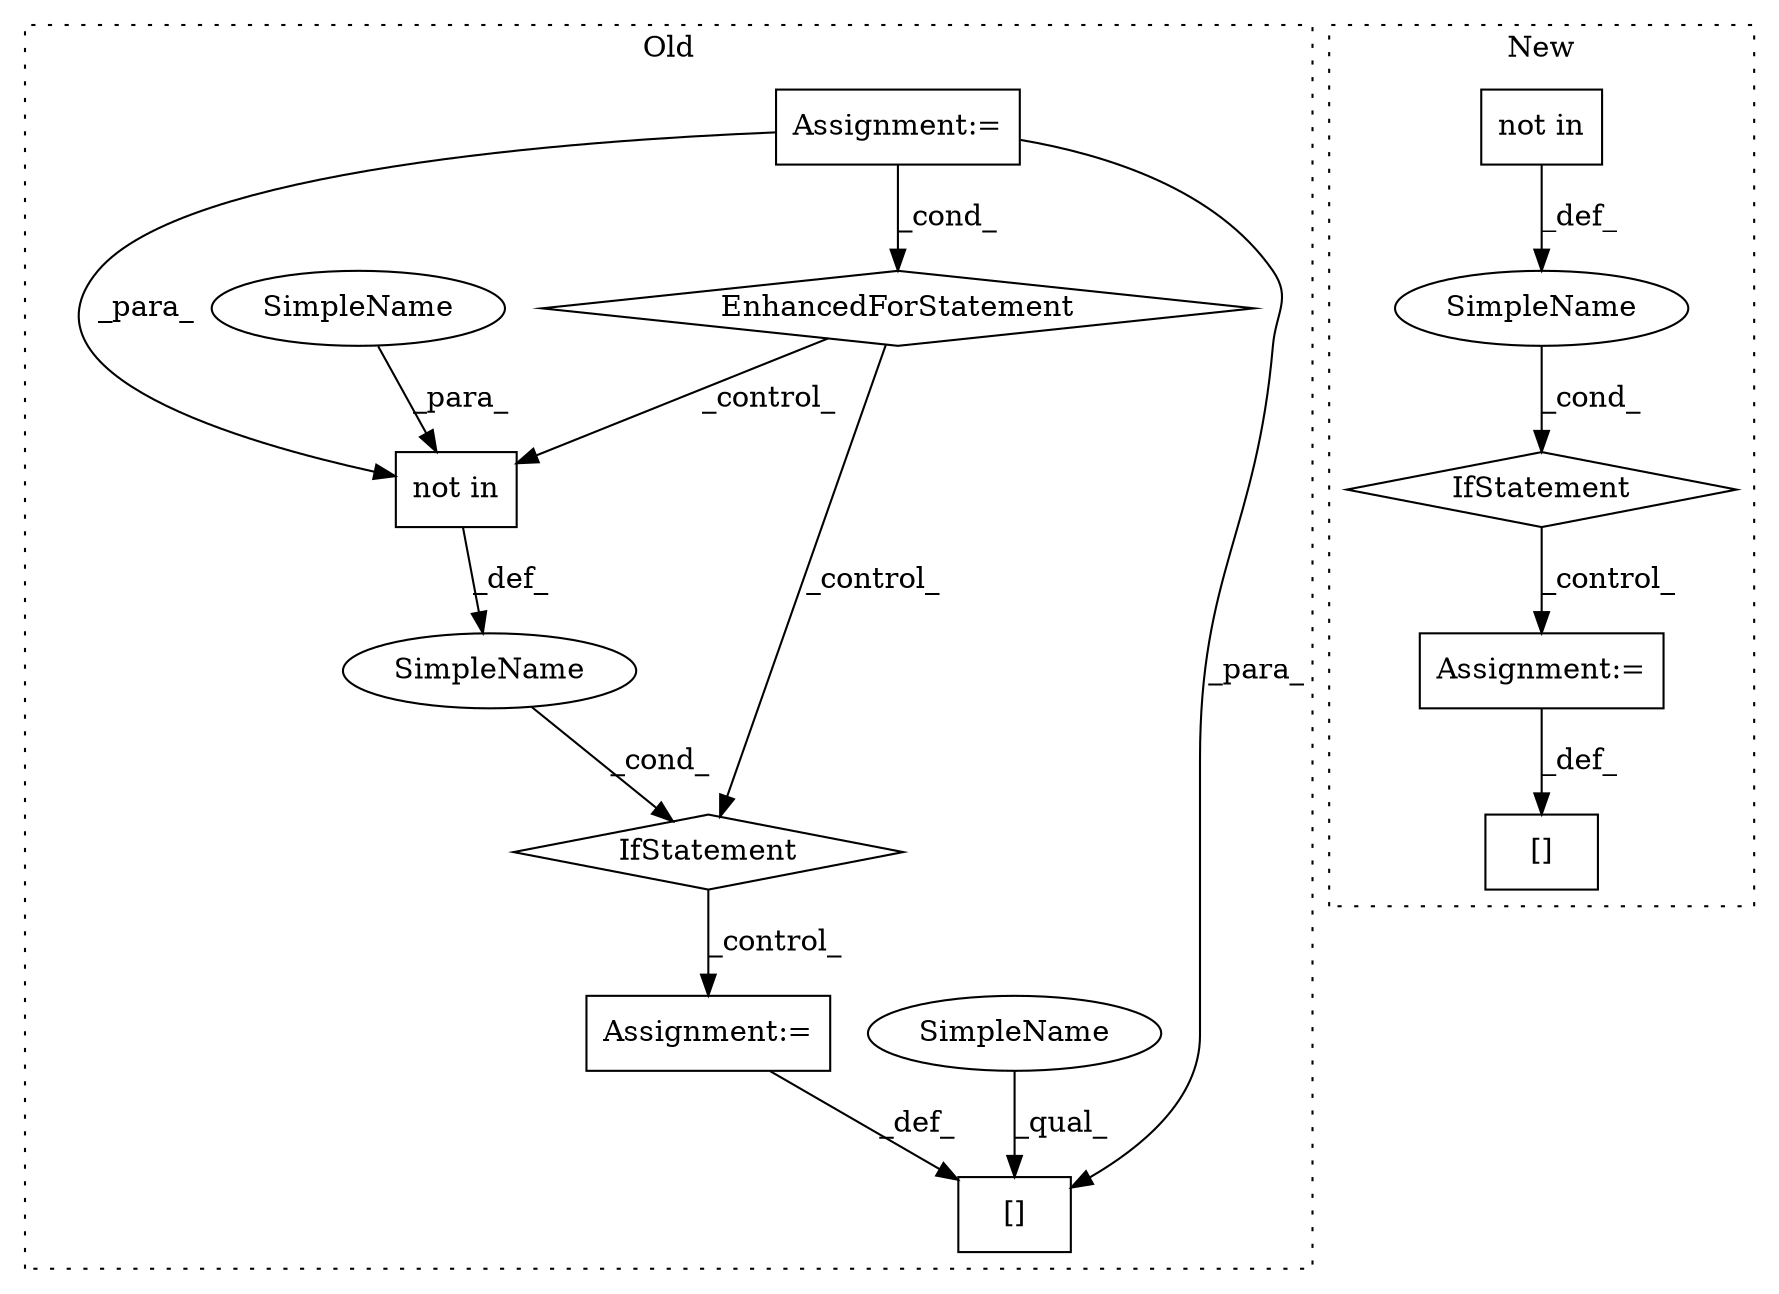 digraph G {
subgraph cluster0 {
1 [label="not in" a="108" s="6625" l="15" shape="box"];
3 [label="IfStatement" a="25" s="6613,6640" l="12,2" shape="diamond"];
4 [label="Assignment:=" a="7" s="6663" l="1" shape="box"];
5 [label="SimpleName" a="42" s="" l="" shape="ellipse"];
6 [label="[]" a="2" s="6654,6662" l="5,1" shape="box"];
11 [label="EnhancedForStatement" a="70" s="6526,6601" l="57,2" shape="diamond"];
12 [label="Assignment:=" a="7" s="6526,6601" l="57,2" shape="box"];
13 [label="SimpleName" a="42" s="6654" l="4" shape="ellipse"];
14 [label="SimpleName" a="42" s="6636" l="4" shape="ellipse"];
label = "Old";
style="dotted";
}
subgraph cluster1 {
2 [label="[]" a="2" s="12065,12089" l="18,1" shape="box"];
7 [label="Assignment:=" a="7" s="12090" l="1" shape="box"];
8 [label="IfStatement" a="25" s="12008,12051" l="12,2" shape="diamond"];
9 [label="SimpleName" a="42" s="" l="" shape="ellipse"];
10 [label="not in" a="108" s="12020" l="31" shape="box"];
label = "New";
style="dotted";
}
1 -> 5 [label="_def_"];
3 -> 4 [label="_control_"];
4 -> 6 [label="_def_"];
5 -> 3 [label="_cond_"];
7 -> 2 [label="_def_"];
8 -> 7 [label="_control_"];
9 -> 8 [label="_cond_"];
10 -> 9 [label="_def_"];
11 -> 3 [label="_control_"];
11 -> 1 [label="_control_"];
12 -> 1 [label="_para_"];
12 -> 6 [label="_para_"];
12 -> 11 [label="_cond_"];
13 -> 6 [label="_qual_"];
14 -> 1 [label="_para_"];
}